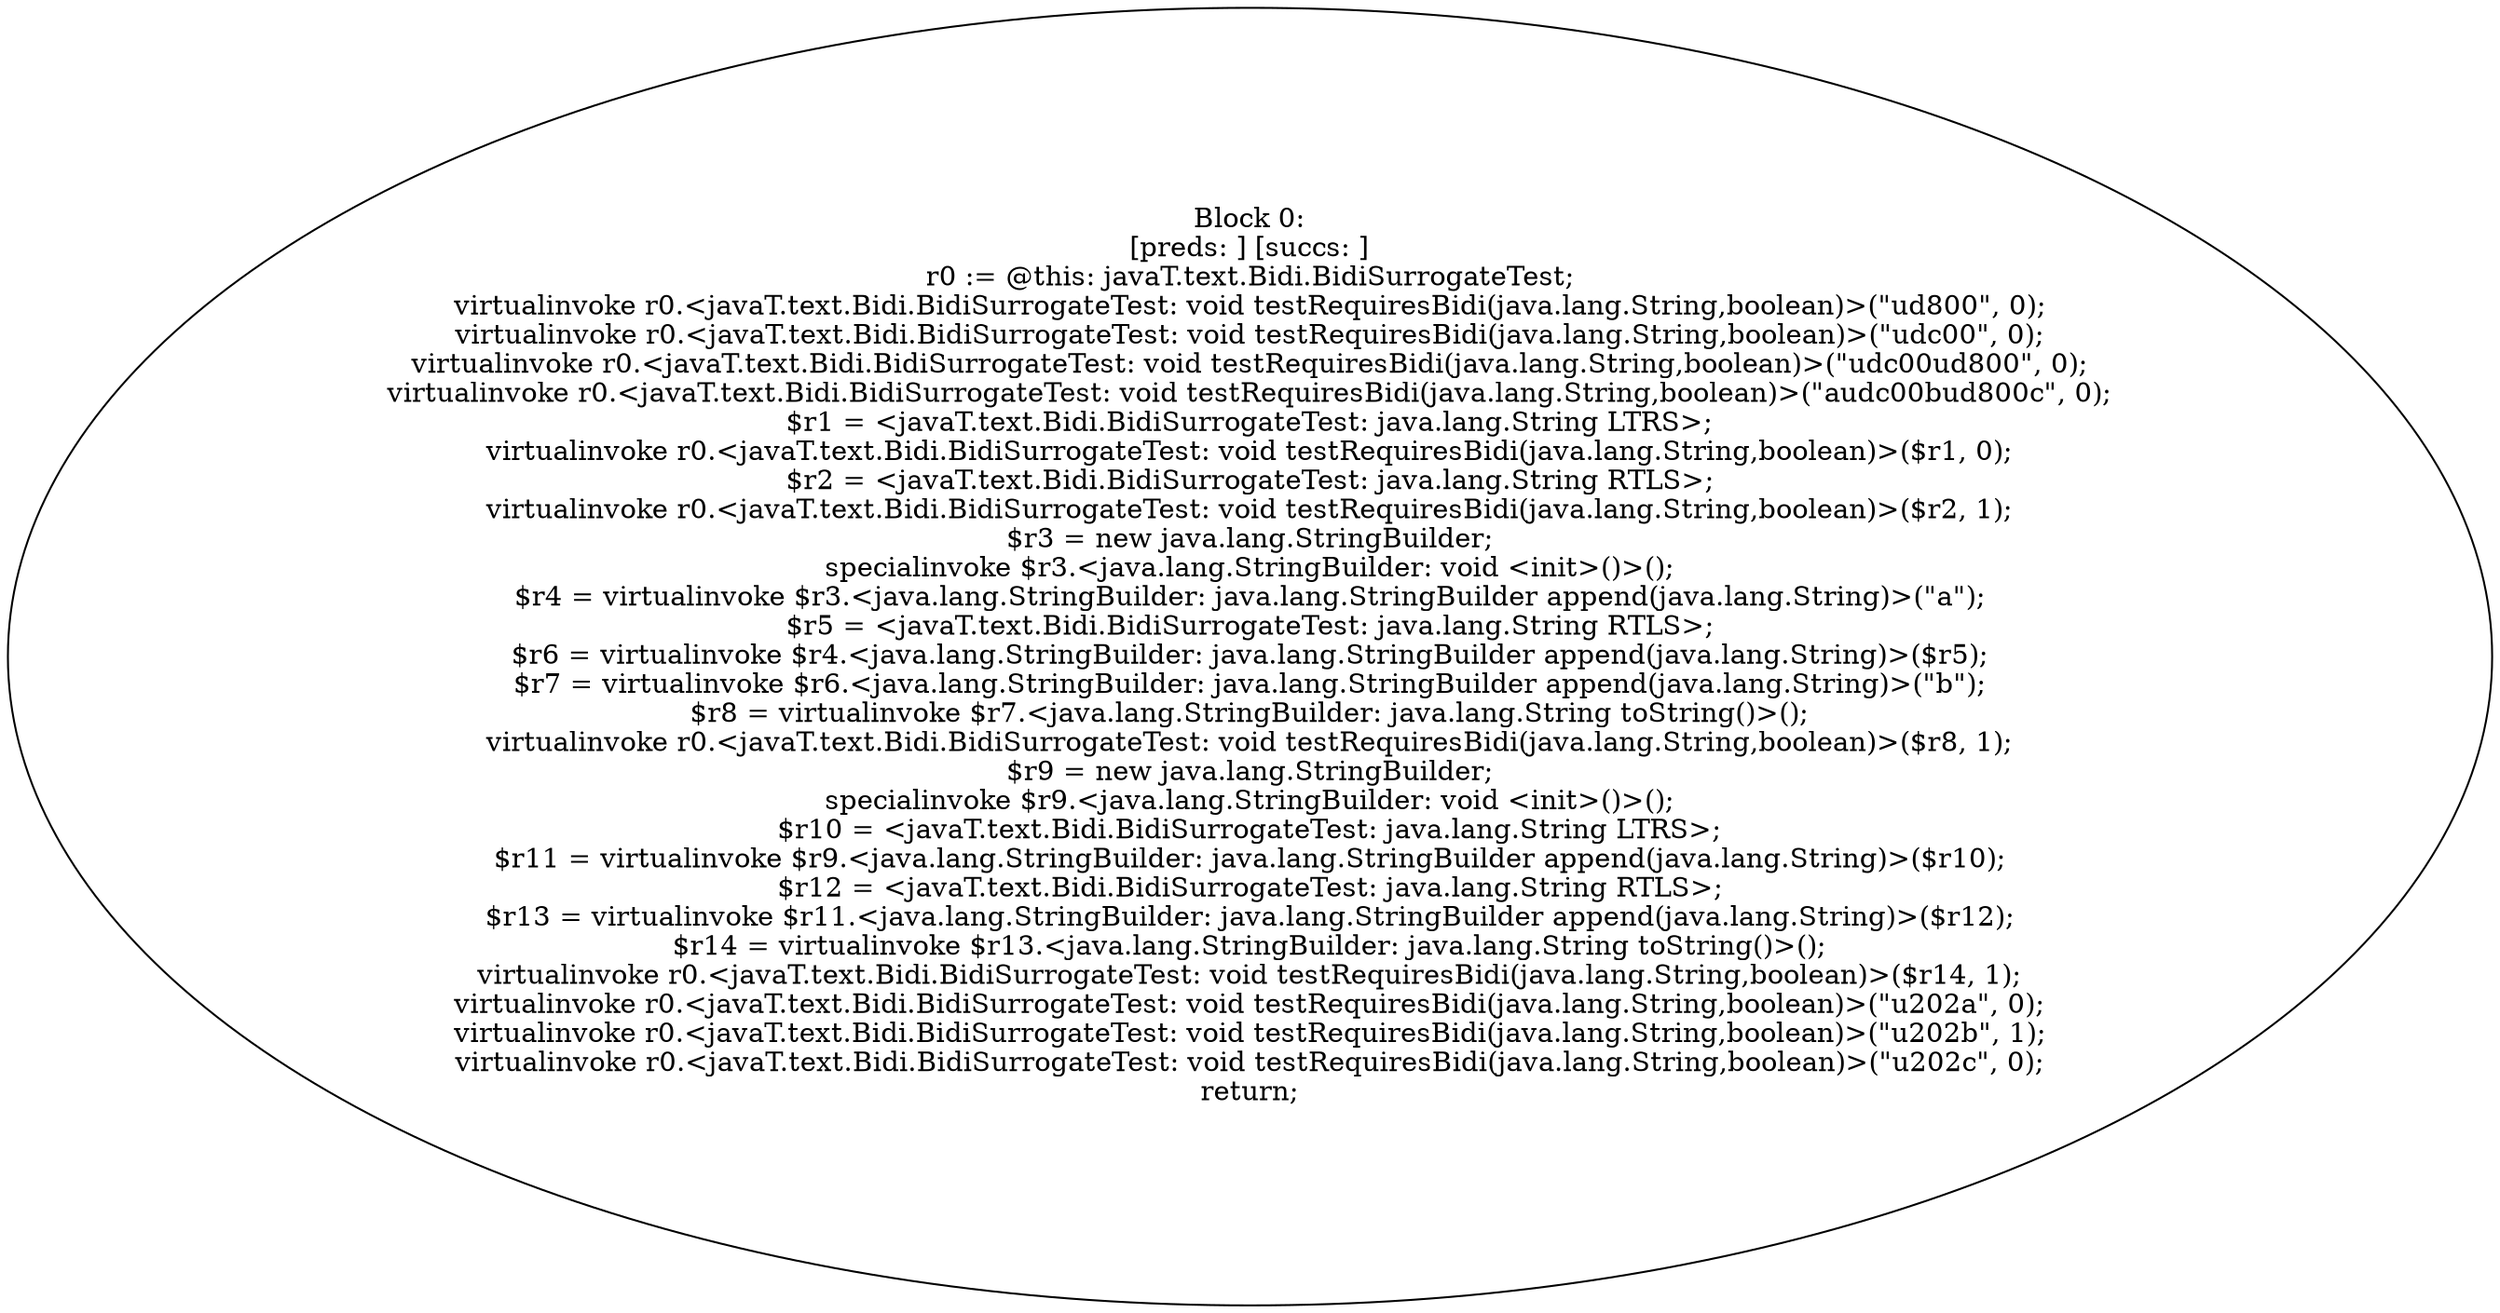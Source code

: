 digraph "unitGraph" {
    "Block 0:
[preds: ] [succs: ]
r0 := @this: javaT.text.Bidi.BidiSurrogateTest;
virtualinvoke r0.<javaT.text.Bidi.BidiSurrogateTest: void testRequiresBidi(java.lang.String,boolean)>(\"\ud800\", 0);
virtualinvoke r0.<javaT.text.Bidi.BidiSurrogateTest: void testRequiresBidi(java.lang.String,boolean)>(\"\udc00\", 0);
virtualinvoke r0.<javaT.text.Bidi.BidiSurrogateTest: void testRequiresBidi(java.lang.String,boolean)>(\"\udc00\ud800\", 0);
virtualinvoke r0.<javaT.text.Bidi.BidiSurrogateTest: void testRequiresBidi(java.lang.String,boolean)>(\"a\udc00b\ud800c\", 0);
$r1 = <javaT.text.Bidi.BidiSurrogateTest: java.lang.String LTRS>;
virtualinvoke r0.<javaT.text.Bidi.BidiSurrogateTest: void testRequiresBidi(java.lang.String,boolean)>($r1, 0);
$r2 = <javaT.text.Bidi.BidiSurrogateTest: java.lang.String RTLS>;
virtualinvoke r0.<javaT.text.Bidi.BidiSurrogateTest: void testRequiresBidi(java.lang.String,boolean)>($r2, 1);
$r3 = new java.lang.StringBuilder;
specialinvoke $r3.<java.lang.StringBuilder: void <init>()>();
$r4 = virtualinvoke $r3.<java.lang.StringBuilder: java.lang.StringBuilder append(java.lang.String)>(\"a\");
$r5 = <javaT.text.Bidi.BidiSurrogateTest: java.lang.String RTLS>;
$r6 = virtualinvoke $r4.<java.lang.StringBuilder: java.lang.StringBuilder append(java.lang.String)>($r5);
$r7 = virtualinvoke $r6.<java.lang.StringBuilder: java.lang.StringBuilder append(java.lang.String)>(\"b\");
$r8 = virtualinvoke $r7.<java.lang.StringBuilder: java.lang.String toString()>();
virtualinvoke r0.<javaT.text.Bidi.BidiSurrogateTest: void testRequiresBidi(java.lang.String,boolean)>($r8, 1);
$r9 = new java.lang.StringBuilder;
specialinvoke $r9.<java.lang.StringBuilder: void <init>()>();
$r10 = <javaT.text.Bidi.BidiSurrogateTest: java.lang.String LTRS>;
$r11 = virtualinvoke $r9.<java.lang.StringBuilder: java.lang.StringBuilder append(java.lang.String)>($r10);
$r12 = <javaT.text.Bidi.BidiSurrogateTest: java.lang.String RTLS>;
$r13 = virtualinvoke $r11.<java.lang.StringBuilder: java.lang.StringBuilder append(java.lang.String)>($r12);
$r14 = virtualinvoke $r13.<java.lang.StringBuilder: java.lang.String toString()>();
virtualinvoke r0.<javaT.text.Bidi.BidiSurrogateTest: void testRequiresBidi(java.lang.String,boolean)>($r14, 1);
virtualinvoke r0.<javaT.text.Bidi.BidiSurrogateTest: void testRequiresBidi(java.lang.String,boolean)>(\"\u202a\", 0);
virtualinvoke r0.<javaT.text.Bidi.BidiSurrogateTest: void testRequiresBidi(java.lang.String,boolean)>(\"\u202b\", 1);
virtualinvoke r0.<javaT.text.Bidi.BidiSurrogateTest: void testRequiresBidi(java.lang.String,boolean)>(\"\u202c\", 0);
return;
"
}
